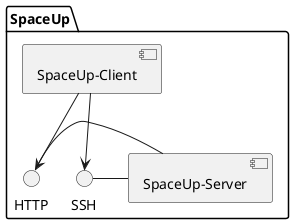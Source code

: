 @startuml
'https://plantuml.com/component-diagram


package "SpaceUp" {
  HTTP - [SpaceUp-Server]
  SSH - [SpaceUp-Server]
  [SpaceUp-Client] --> SSH
  [SpaceUp-Client] --> HTTP
}


@enduml